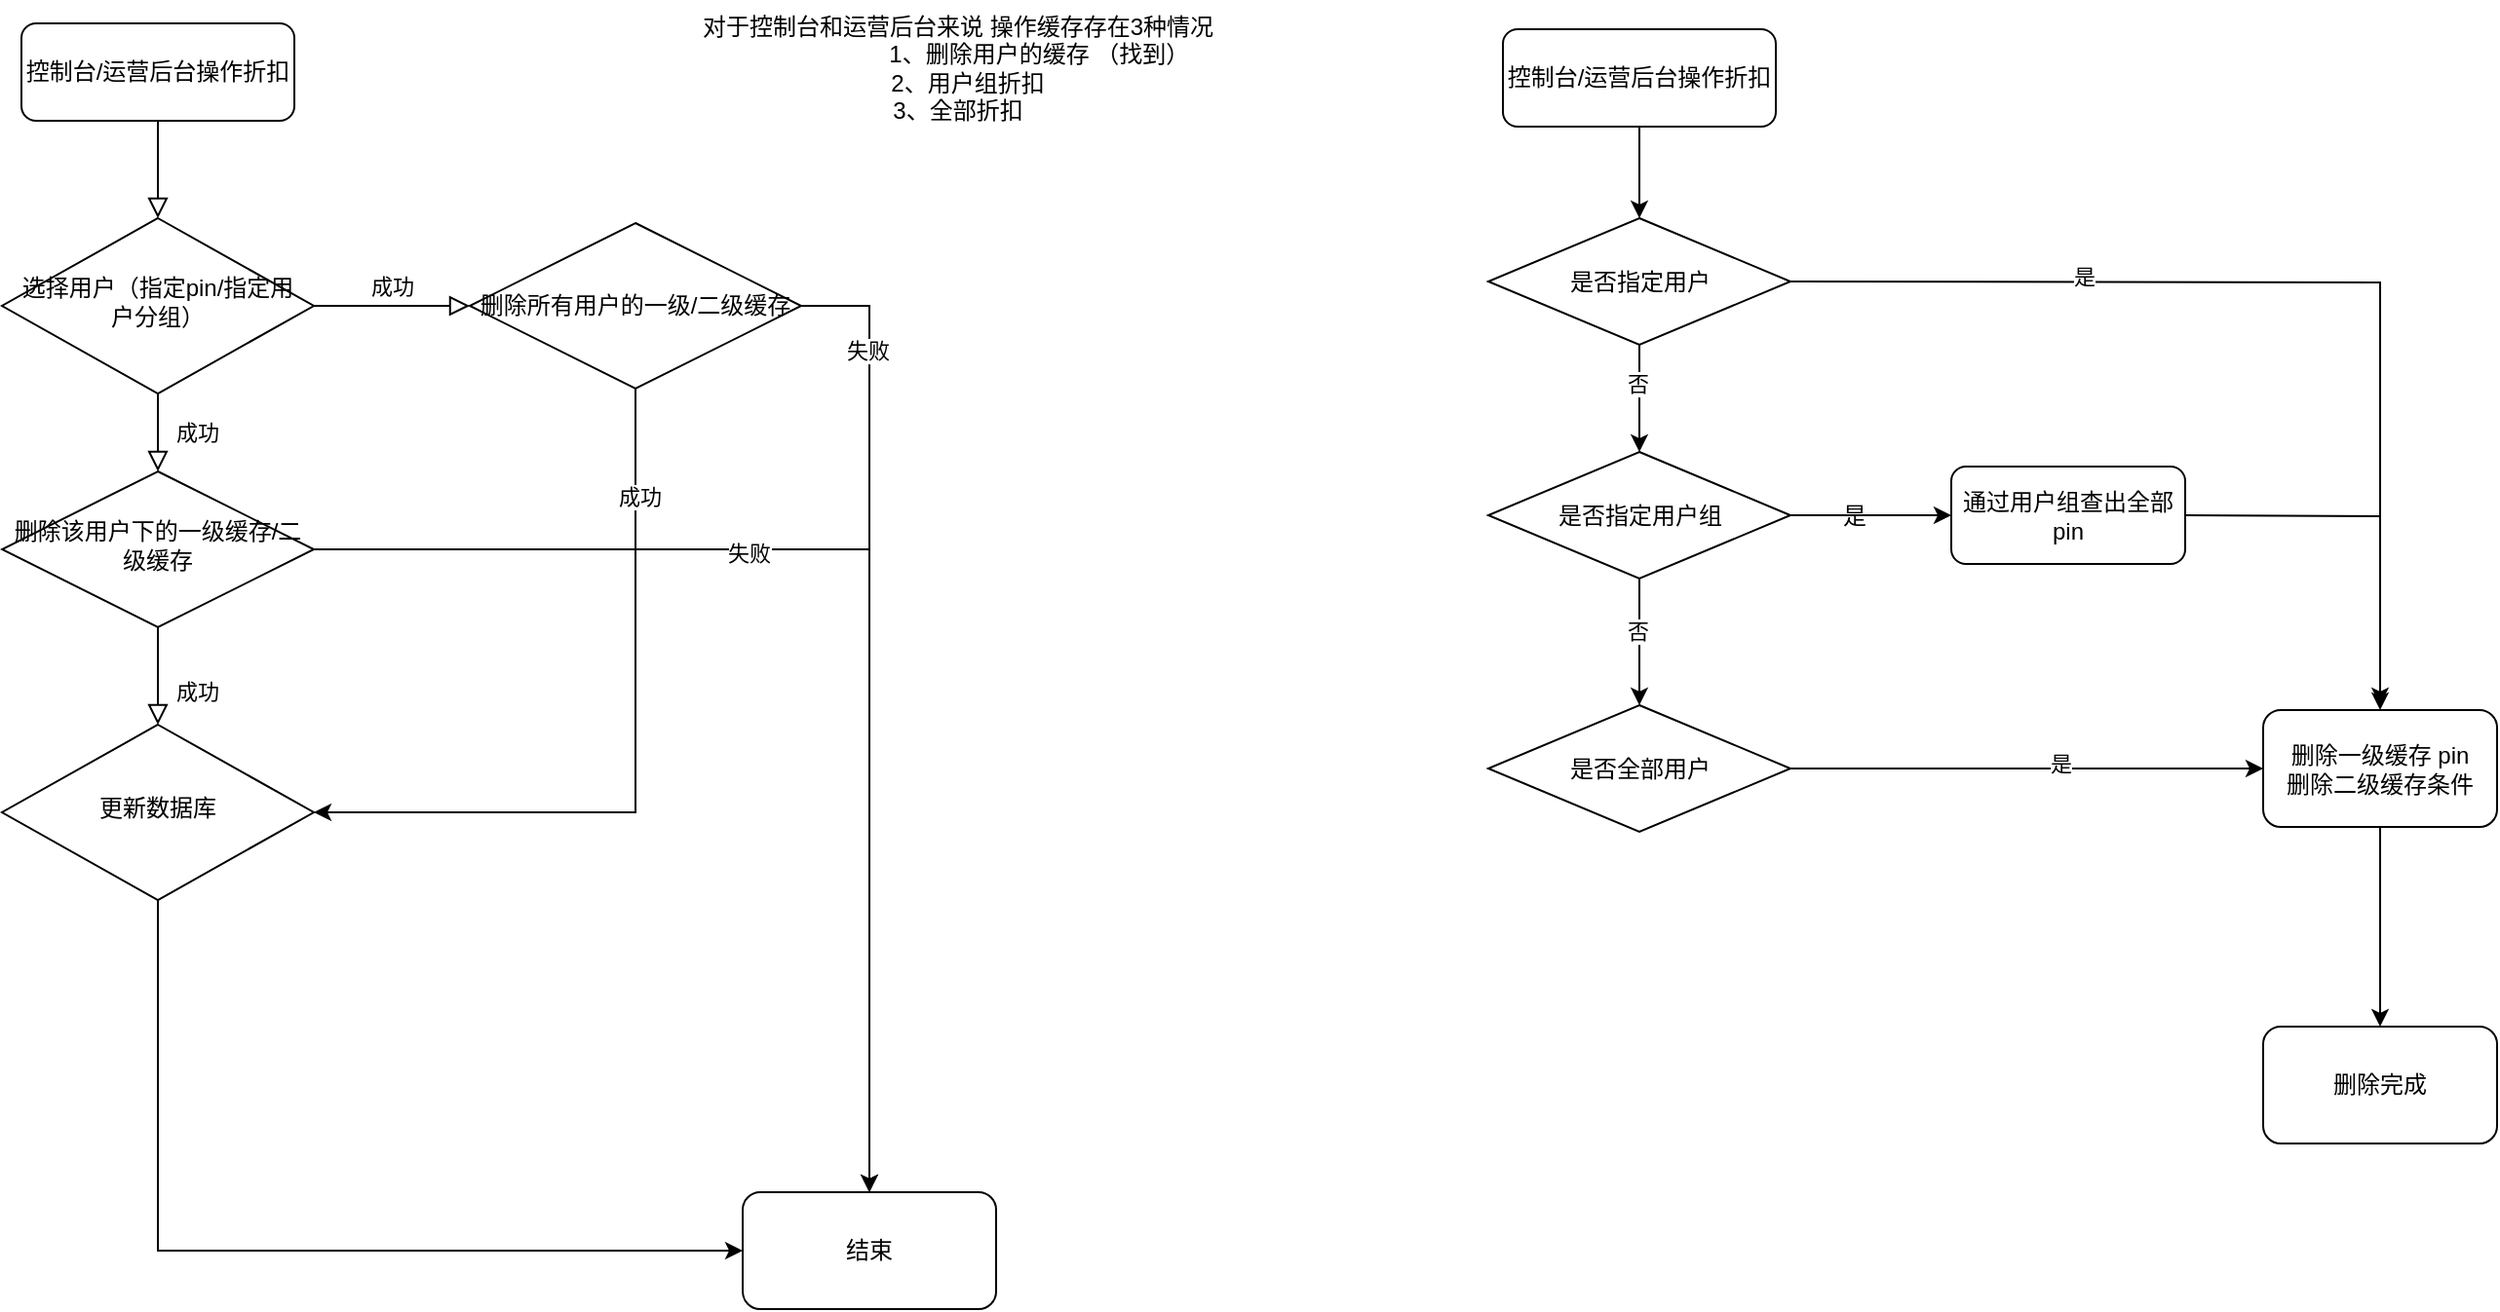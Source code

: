 <mxfile version="21.6.1" type="github">
  <diagram id="C5RBs43oDa-KdzZeNtuy" name="Page-1">
    <mxGraphModel dx="1741" dy="915" grid="0" gridSize="10" guides="1" tooltips="1" connect="1" arrows="1" fold="1" page="0" pageScale="1" pageWidth="827" pageHeight="1169" math="0" shadow="0">
      <root>
        <mxCell id="WIyWlLk6GJQsqaUBKTNV-0" />
        <mxCell id="WIyWlLk6GJQsqaUBKTNV-1" parent="WIyWlLk6GJQsqaUBKTNV-0" />
        <mxCell id="WIyWlLk6GJQsqaUBKTNV-2" value="" style="rounded=0;html=1;jettySize=auto;orthogonalLoop=1;fontSize=11;endArrow=block;endFill=0;endSize=8;strokeWidth=1;shadow=0;labelBackgroundColor=none;edgeStyle=orthogonalEdgeStyle;" parent="WIyWlLk6GJQsqaUBKTNV-1" source="WIyWlLk6GJQsqaUBKTNV-3" target="WIyWlLk6GJQsqaUBKTNV-6" edge="1">
          <mxGeometry relative="1" as="geometry" />
        </mxCell>
        <mxCell id="WIyWlLk6GJQsqaUBKTNV-3" value="控制台/运营后台操作折扣" style="rounded=1;whiteSpace=wrap;html=1;fontSize=12;glass=0;strokeWidth=1;shadow=0;" parent="WIyWlLk6GJQsqaUBKTNV-1" vertex="1">
          <mxGeometry x="120" y="70" width="140" height="50" as="geometry" />
        </mxCell>
        <mxCell id="WIyWlLk6GJQsqaUBKTNV-4" value="成功" style="rounded=0;html=1;jettySize=auto;orthogonalLoop=1;fontSize=11;endArrow=block;endFill=0;endSize=8;strokeWidth=1;shadow=0;labelBackgroundColor=none;edgeStyle=orthogonalEdgeStyle;" parent="WIyWlLk6GJQsqaUBKTNV-1" source="WIyWlLk6GJQsqaUBKTNV-6" target="WIyWlLk6GJQsqaUBKTNV-10" edge="1">
          <mxGeometry y="20" relative="1" as="geometry">
            <mxPoint as="offset" />
          </mxGeometry>
        </mxCell>
        <mxCell id="WIyWlLk6GJQsqaUBKTNV-5" value="成功" style="edgeStyle=orthogonalEdgeStyle;rounded=0;html=1;jettySize=auto;orthogonalLoop=1;fontSize=11;endArrow=block;endFill=0;endSize=8;strokeWidth=1;shadow=0;labelBackgroundColor=none;entryX=0;entryY=0.5;entryDx=0;entryDy=0;" parent="WIyWlLk6GJQsqaUBKTNV-1" source="WIyWlLk6GJQsqaUBKTNV-6" target="CUdt5sBR6KowRDDjNwbb-2" edge="1">
          <mxGeometry y="10" relative="1" as="geometry">
            <mxPoint as="offset" />
            <mxPoint x="320" y="210" as="targetPoint" />
          </mxGeometry>
        </mxCell>
        <mxCell id="WIyWlLk6GJQsqaUBKTNV-6" value="选择用户（指定pin/指定用户分组）" style="rhombus;whiteSpace=wrap;html=1;shadow=0;fontFamily=Helvetica;fontSize=12;align=center;strokeWidth=1;spacing=6;spacingTop=-4;" parent="WIyWlLk6GJQsqaUBKTNV-1" vertex="1">
          <mxGeometry x="110" y="170" width="160" height="90" as="geometry" />
        </mxCell>
        <mxCell id="WIyWlLk6GJQsqaUBKTNV-8" value="成功" style="rounded=0;html=1;jettySize=auto;orthogonalLoop=1;fontSize=11;endArrow=block;endFill=0;endSize=8;strokeWidth=1;shadow=0;labelBackgroundColor=none;edgeStyle=orthogonalEdgeStyle;entryX=0.5;entryY=0;entryDx=0;entryDy=0;" parent="WIyWlLk6GJQsqaUBKTNV-1" source="WIyWlLk6GJQsqaUBKTNV-10" target="CUdt5sBR6KowRDDjNwbb-0" edge="1">
          <mxGeometry x="0.32" y="20" relative="1" as="geometry">
            <mxPoint as="offset" />
            <mxPoint x="220" y="430" as="targetPoint" />
          </mxGeometry>
        </mxCell>
        <mxCell id="WIyWlLk6GJQsqaUBKTNV-10" value="删除该用户下的一级缓存/二级缓存" style="rhombus;whiteSpace=wrap;html=1;shadow=0;fontFamily=Helvetica;fontSize=12;align=center;strokeWidth=1;spacing=6;spacingTop=-4;" parent="WIyWlLk6GJQsqaUBKTNV-1" vertex="1">
          <mxGeometry x="110" y="300" width="160" height="80" as="geometry" />
        </mxCell>
        <mxCell id="CUdt5sBR6KowRDDjNwbb-0" value="更新数据库" style="rhombus;whiteSpace=wrap;html=1;shadow=0;fontFamily=Helvetica;fontSize=12;align=center;strokeWidth=1;spacing=6;spacingTop=-4;" vertex="1" parent="WIyWlLk6GJQsqaUBKTNV-1">
          <mxGeometry x="110" y="430" width="160" height="90" as="geometry" />
        </mxCell>
        <mxCell id="CUdt5sBR6KowRDDjNwbb-2" value="删除所有用户的一级/二级缓存" style="rhombus;whiteSpace=wrap;html=1;" vertex="1" parent="WIyWlLk6GJQsqaUBKTNV-1">
          <mxGeometry x="350" y="172.5" width="170" height="85" as="geometry" />
        </mxCell>
        <mxCell id="CUdt5sBR6KowRDDjNwbb-3" value="结束" style="rounded=1;whiteSpace=wrap;html=1;" vertex="1" parent="WIyWlLk6GJQsqaUBKTNV-1">
          <mxGeometry x="490" y="670" width="130" height="60" as="geometry" />
        </mxCell>
        <mxCell id="CUdt5sBR6KowRDDjNwbb-4" value="" style="endArrow=classic;html=1;rounded=0;exitX=0.5;exitY=1;exitDx=0;exitDy=0;entryX=1;entryY=0.5;entryDx=0;entryDy=0;" edge="1" parent="WIyWlLk6GJQsqaUBKTNV-1" source="CUdt5sBR6KowRDDjNwbb-2" target="CUdt5sBR6KowRDDjNwbb-0">
          <mxGeometry width="50" height="50" relative="1" as="geometry">
            <mxPoint x="550" y="440" as="sourcePoint" />
            <mxPoint x="360" y="570" as="targetPoint" />
            <Array as="points">
              <mxPoint x="435" y="475" />
            </Array>
          </mxGeometry>
        </mxCell>
        <mxCell id="CUdt5sBR6KowRDDjNwbb-12" value="成功" style="edgeLabel;html=1;align=center;verticalAlign=middle;resizable=0;points=[];" vertex="1" connectable="0" parent="CUdt5sBR6KowRDDjNwbb-4">
          <mxGeometry x="-0.712" y="2" relative="1" as="geometry">
            <mxPoint as="offset" />
          </mxGeometry>
        </mxCell>
        <mxCell id="CUdt5sBR6KowRDDjNwbb-5" value="" style="endArrow=classic;html=1;rounded=0;exitX=0.5;exitY=1;exitDx=0;exitDy=0;entryX=0;entryY=0.5;entryDx=0;entryDy=0;" edge="1" parent="WIyWlLk6GJQsqaUBKTNV-1" source="CUdt5sBR6KowRDDjNwbb-0" target="CUdt5sBR6KowRDDjNwbb-3">
          <mxGeometry width="50" height="50" relative="1" as="geometry">
            <mxPoint x="200" y="650" as="sourcePoint" />
            <mxPoint x="250" y="600" as="targetPoint" />
            <Array as="points">
              <mxPoint x="190" y="700" />
            </Array>
          </mxGeometry>
        </mxCell>
        <mxCell id="CUdt5sBR6KowRDDjNwbb-13" value="" style="endArrow=classic;html=1;rounded=0;exitX=1;exitY=0.5;exitDx=0;exitDy=0;entryX=0.5;entryY=0;entryDx=0;entryDy=0;" edge="1" parent="WIyWlLk6GJQsqaUBKTNV-1" source="CUdt5sBR6KowRDDjNwbb-2" target="CUdt5sBR6KowRDDjNwbb-3">
          <mxGeometry width="50" height="50" relative="1" as="geometry">
            <mxPoint x="540" y="540" as="sourcePoint" />
            <mxPoint x="590" y="490" as="targetPoint" />
            <Array as="points">
              <mxPoint x="555" y="215" />
            </Array>
          </mxGeometry>
        </mxCell>
        <mxCell id="CUdt5sBR6KowRDDjNwbb-16" value="失败" style="edgeLabel;html=1;align=center;verticalAlign=middle;resizable=0;points=[];" vertex="1" connectable="0" parent="CUdt5sBR6KowRDDjNwbb-13">
          <mxGeometry x="-0.769" y="-1" relative="1" as="geometry">
            <mxPoint y="1" as="offset" />
          </mxGeometry>
        </mxCell>
        <mxCell id="CUdt5sBR6KowRDDjNwbb-14" value="" style="endArrow=classic;html=1;rounded=0;exitX=1;exitY=0.5;exitDx=0;exitDy=0;entryX=0.5;entryY=0;entryDx=0;entryDy=0;" edge="1" parent="WIyWlLk6GJQsqaUBKTNV-1" source="WIyWlLk6GJQsqaUBKTNV-10" target="CUdt5sBR6KowRDDjNwbb-3">
          <mxGeometry width="50" height="50" relative="1" as="geometry">
            <mxPoint x="490" y="600" as="sourcePoint" />
            <mxPoint x="540" y="550" as="targetPoint" />
            <Array as="points">
              <mxPoint x="555" y="340" />
            </Array>
          </mxGeometry>
        </mxCell>
        <mxCell id="CUdt5sBR6KowRDDjNwbb-15" value="失败" style="edgeLabel;html=1;align=center;verticalAlign=middle;resizable=0;points=[];" vertex="1" connectable="0" parent="CUdt5sBR6KowRDDjNwbb-14">
          <mxGeometry x="-0.275" y="-1" relative="1" as="geometry">
            <mxPoint y="1" as="offset" />
          </mxGeometry>
        </mxCell>
        <mxCell id="CUdt5sBR6KowRDDjNwbb-17" value="对于控制台和运营后台来说 操作缓存存在3种情况&lt;br&gt;&amp;nbsp; &amp;nbsp; &amp;nbsp; &amp;nbsp; &amp;nbsp; &amp;nbsp; &amp;nbsp; &amp;nbsp; &amp;nbsp; &amp;nbsp; &amp;nbsp; &amp;nbsp; &amp;nbsp;1、删除用户的缓存 （找到）&lt;br&gt;&amp;nbsp; &amp;nbsp;2、用户组折扣&lt;br&gt;3、全部折扣" style="text;html=1;align=center;verticalAlign=middle;resizable=0;points=[];autosize=1;strokeColor=none;fillColor=none;" vertex="1" parent="WIyWlLk6GJQsqaUBKTNV-1">
          <mxGeometry x="460" y="58" width="280" height="70" as="geometry" />
        </mxCell>
        <mxCell id="CUdt5sBR6KowRDDjNwbb-18" value="是否指定用户" style="rhombus;whiteSpace=wrap;html=1;" vertex="1" parent="WIyWlLk6GJQsqaUBKTNV-1">
          <mxGeometry x="872.5" y="170" width="155" height="65" as="geometry" />
        </mxCell>
        <mxCell id="CUdt5sBR6KowRDDjNwbb-19" value="控制台/运营后台操作折扣" style="rounded=1;whiteSpace=wrap;html=1;fontSize=12;glass=0;strokeWidth=1;shadow=0;" vertex="1" parent="WIyWlLk6GJQsqaUBKTNV-1">
          <mxGeometry x="880" y="73" width="140" height="50" as="geometry" />
        </mxCell>
        <mxCell id="CUdt5sBR6KowRDDjNwbb-20" value="是否指定用户组" style="rhombus;whiteSpace=wrap;html=1;" vertex="1" parent="WIyWlLk6GJQsqaUBKTNV-1">
          <mxGeometry x="872.5" y="290" width="155" height="65" as="geometry" />
        </mxCell>
        <mxCell id="CUdt5sBR6KowRDDjNwbb-22" value="是否全部用户" style="rhombus;whiteSpace=wrap;html=1;" vertex="1" parent="WIyWlLk6GJQsqaUBKTNV-1">
          <mxGeometry x="872.5" y="420" width="155" height="65" as="geometry" />
        </mxCell>
        <mxCell id="CUdt5sBR6KowRDDjNwbb-23" value="删除完成" style="rounded=1;whiteSpace=wrap;html=1;" vertex="1" parent="WIyWlLk6GJQsqaUBKTNV-1">
          <mxGeometry x="1270" y="585" width="120" height="60" as="geometry" />
        </mxCell>
        <mxCell id="CUdt5sBR6KowRDDjNwbb-24" value="删除一级缓存 pin&lt;br&gt;删除二级缓存条件" style="rounded=1;whiteSpace=wrap;html=1;" vertex="1" parent="WIyWlLk6GJQsqaUBKTNV-1">
          <mxGeometry x="1270" y="422.5" width="120" height="60" as="geometry" />
        </mxCell>
        <mxCell id="CUdt5sBR6KowRDDjNwbb-25" value="" style="endArrow=classic;html=1;rounded=0;exitX=1;exitY=0.5;exitDx=0;exitDy=0;" edge="1" parent="WIyWlLk6GJQsqaUBKTNV-1" source="CUdt5sBR6KowRDDjNwbb-18" target="CUdt5sBR6KowRDDjNwbb-24">
          <mxGeometry width="50" height="50" relative="1" as="geometry">
            <mxPoint x="1030" y="200" as="sourcePoint" />
            <mxPoint x="1220" y="220" as="targetPoint" />
            <Array as="points">
              <mxPoint x="1330" y="203" />
            </Array>
          </mxGeometry>
        </mxCell>
        <mxCell id="CUdt5sBR6KowRDDjNwbb-35" value="是" style="edgeLabel;html=1;align=center;verticalAlign=middle;resizable=0;points=[];" vertex="1" connectable="0" parent="CUdt5sBR6KowRDDjNwbb-25">
          <mxGeometry x="-0.423" y="3" relative="1" as="geometry">
            <mxPoint as="offset" />
          </mxGeometry>
        </mxCell>
        <mxCell id="CUdt5sBR6KowRDDjNwbb-26" value="通过用户组查出全部pin" style="rounded=1;whiteSpace=wrap;html=1;" vertex="1" parent="WIyWlLk6GJQsqaUBKTNV-1">
          <mxGeometry x="1110" y="297.5" width="120" height="50" as="geometry" />
        </mxCell>
        <mxCell id="CUdt5sBR6KowRDDjNwbb-27" value="" style="endArrow=classic;html=1;rounded=0;exitX=1;exitY=0.5;exitDx=0;exitDy=0;entryX=0;entryY=0.5;entryDx=0;entryDy=0;" edge="1" parent="WIyWlLk6GJQsqaUBKTNV-1" source="CUdt5sBR6KowRDDjNwbb-20" target="CUdt5sBR6KowRDDjNwbb-26">
          <mxGeometry width="50" height="50" relative="1" as="geometry">
            <mxPoint x="1060" y="420" as="sourcePoint" />
            <mxPoint x="1100" y="323" as="targetPoint" />
          </mxGeometry>
        </mxCell>
        <mxCell id="CUdt5sBR6KowRDDjNwbb-29" value="" style="endArrow=classic;html=1;rounded=0;exitX=1;exitY=0.5;exitDx=0;exitDy=0;" edge="1" parent="WIyWlLk6GJQsqaUBKTNV-1" source="CUdt5sBR6KowRDDjNwbb-26">
          <mxGeometry width="50" height="50" relative="1" as="geometry">
            <mxPoint x="1270" y="360" as="sourcePoint" />
            <mxPoint x="1330" y="420" as="targetPoint" />
            <Array as="points">
              <mxPoint x="1330" y="323" />
            </Array>
          </mxGeometry>
        </mxCell>
        <mxCell id="CUdt5sBR6KowRDDjNwbb-30" value="" style="endArrow=classic;html=1;rounded=0;exitX=1;exitY=0.5;exitDx=0;exitDy=0;entryX=0;entryY=0.5;entryDx=0;entryDy=0;" edge="1" parent="WIyWlLk6GJQsqaUBKTNV-1" source="CUdt5sBR6KowRDDjNwbb-22" target="CUdt5sBR6KowRDDjNwbb-24">
          <mxGeometry width="50" height="50" relative="1" as="geometry">
            <mxPoint x="1150" y="500" as="sourcePoint" />
            <mxPoint x="1200" y="450" as="targetPoint" />
          </mxGeometry>
        </mxCell>
        <mxCell id="CUdt5sBR6KowRDDjNwbb-39" value="是" style="edgeLabel;html=1;align=center;verticalAlign=middle;resizable=0;points=[];" vertex="1" connectable="0" parent="CUdt5sBR6KowRDDjNwbb-30">
          <mxGeometry x="0.142" y="3" relative="1" as="geometry">
            <mxPoint as="offset" />
          </mxGeometry>
        </mxCell>
        <mxCell id="CUdt5sBR6KowRDDjNwbb-31" value="" style="endArrow=classic;html=1;rounded=0;exitX=0.5;exitY=1;exitDx=0;exitDy=0;entryX=0.5;entryY=0;entryDx=0;entryDy=0;" edge="1" parent="WIyWlLk6GJQsqaUBKTNV-1" source="CUdt5sBR6KowRDDjNwbb-19" target="CUdt5sBR6KowRDDjNwbb-18">
          <mxGeometry width="50" height="50" relative="1" as="geometry">
            <mxPoint x="800" y="320" as="sourcePoint" />
            <mxPoint x="850" y="270" as="targetPoint" />
          </mxGeometry>
        </mxCell>
        <mxCell id="CUdt5sBR6KowRDDjNwbb-32" value="" style="endArrow=classic;html=1;rounded=0;exitX=0.5;exitY=1;exitDx=0;exitDy=0;entryX=0.5;entryY=0;entryDx=0;entryDy=0;" edge="1" parent="WIyWlLk6GJQsqaUBKTNV-1" source="CUdt5sBR6KowRDDjNwbb-18" target="CUdt5sBR6KowRDDjNwbb-20">
          <mxGeometry width="50" height="50" relative="1" as="geometry">
            <mxPoint x="1000" y="300" as="sourcePoint" />
            <mxPoint x="1050" y="250" as="targetPoint" />
          </mxGeometry>
        </mxCell>
        <mxCell id="CUdt5sBR6KowRDDjNwbb-36" value="否" style="edgeLabel;html=1;align=center;verticalAlign=middle;resizable=0;points=[];" vertex="1" connectable="0" parent="CUdt5sBR6KowRDDjNwbb-32">
          <mxGeometry x="-0.291" y="-1" relative="1" as="geometry">
            <mxPoint as="offset" />
          </mxGeometry>
        </mxCell>
        <mxCell id="CUdt5sBR6KowRDDjNwbb-33" value="" style="endArrow=classic;html=1;rounded=0;exitX=0.5;exitY=1;exitDx=0;exitDy=0;entryX=0.5;entryY=0;entryDx=0;entryDy=0;" edge="1" parent="WIyWlLk6GJQsqaUBKTNV-1" source="CUdt5sBR6KowRDDjNwbb-20" target="CUdt5sBR6KowRDDjNwbb-22">
          <mxGeometry width="50" height="50" relative="1" as="geometry">
            <mxPoint x="1000" y="430" as="sourcePoint" />
            <mxPoint x="1050" y="380" as="targetPoint" />
          </mxGeometry>
        </mxCell>
        <mxCell id="CUdt5sBR6KowRDDjNwbb-38" value="否" style="edgeLabel;html=1;align=center;verticalAlign=middle;resizable=0;points=[];" vertex="1" connectable="0" parent="CUdt5sBR6KowRDDjNwbb-33">
          <mxGeometry x="-0.185" y="-1" relative="1" as="geometry">
            <mxPoint as="offset" />
          </mxGeometry>
        </mxCell>
        <mxCell id="CUdt5sBR6KowRDDjNwbb-34" value="" style="endArrow=classic;html=1;rounded=0;exitX=0.5;exitY=1;exitDx=0;exitDy=0;entryX=0.5;entryY=0;entryDx=0;entryDy=0;" edge="1" parent="WIyWlLk6GJQsqaUBKTNV-1" source="CUdt5sBR6KowRDDjNwbb-24" target="CUdt5sBR6KowRDDjNwbb-23">
          <mxGeometry width="50" height="50" relative="1" as="geometry">
            <mxPoint x="1410" y="550" as="sourcePoint" />
            <mxPoint x="1460" y="500" as="targetPoint" />
          </mxGeometry>
        </mxCell>
        <mxCell id="CUdt5sBR6KowRDDjNwbb-37" value="是" style="text;html=1;align=center;verticalAlign=middle;resizable=0;points=[];autosize=1;strokeColor=none;fillColor=none;" vertex="1" parent="WIyWlLk6GJQsqaUBKTNV-1">
          <mxGeometry x="1040" y="308" width="40" height="30" as="geometry" />
        </mxCell>
      </root>
    </mxGraphModel>
  </diagram>
</mxfile>
